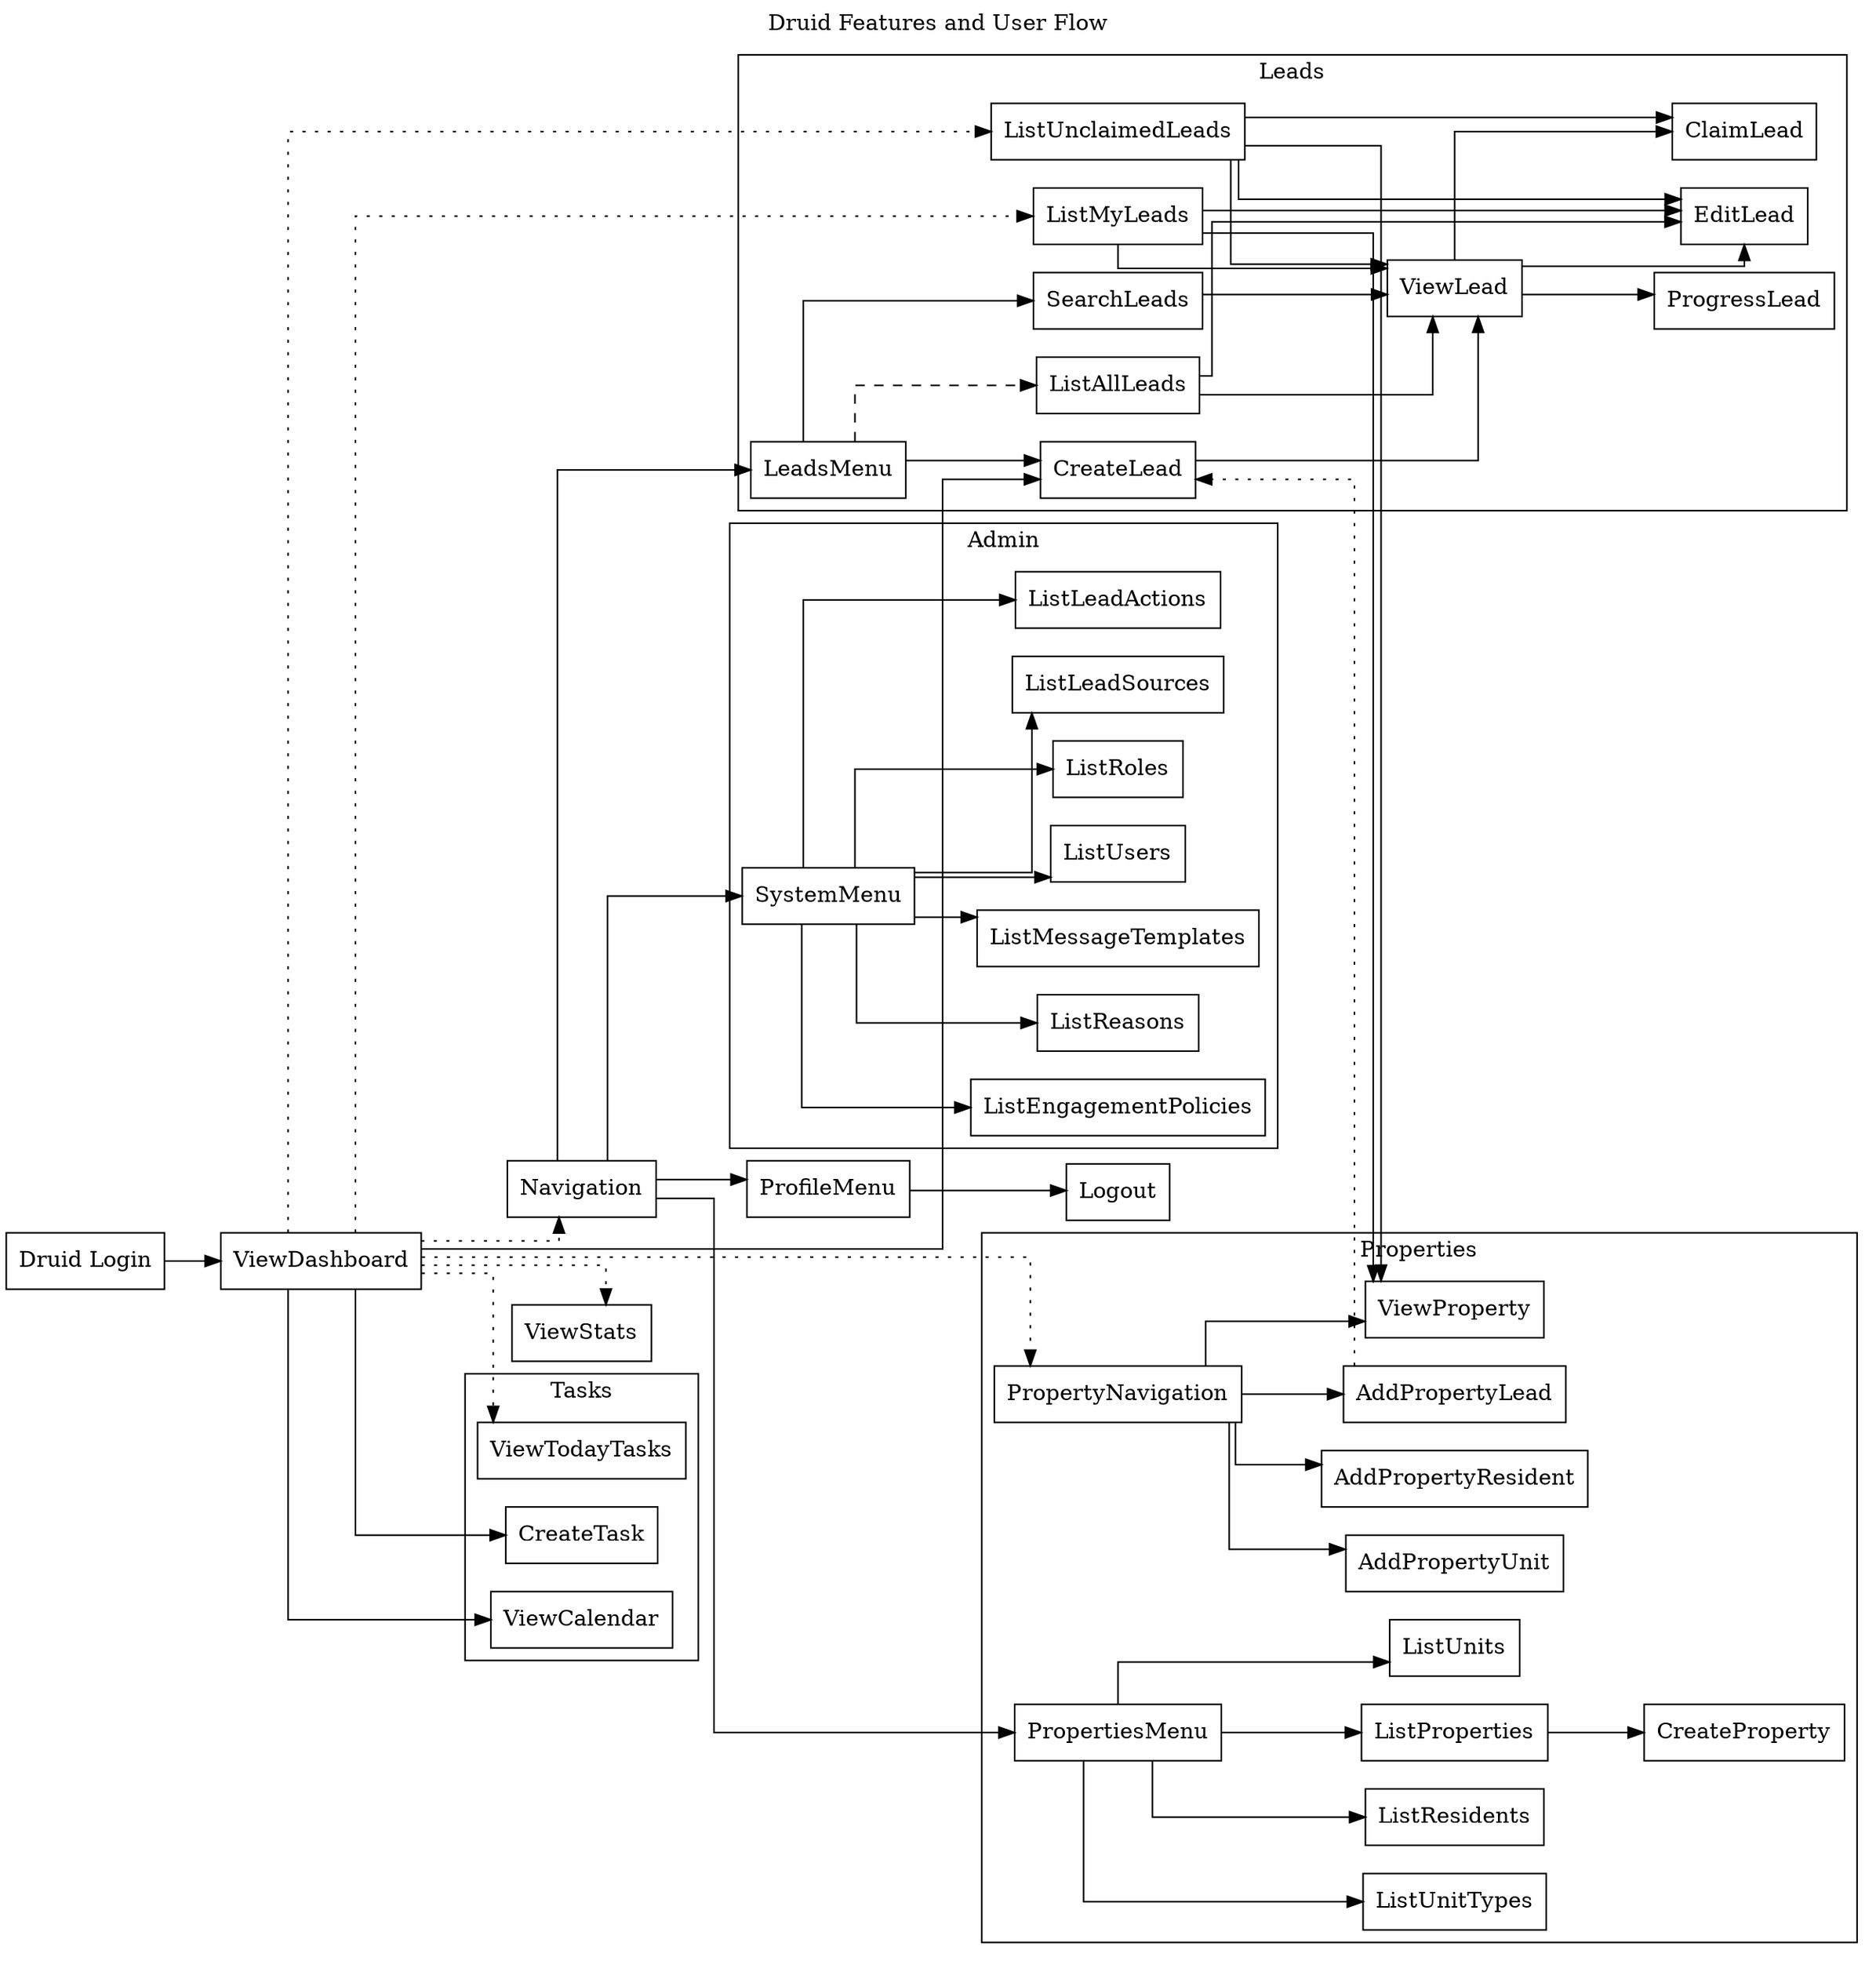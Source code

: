 digraph DruidAppHierarchy {
  label="Druid Features and User Flow";
  labelloc="t";
  node[shape="rect"];
  splines="ortho";
  rankdir="LR";

  Druid[label="Druid Login"];

  Druid->ViewDashboard[style="solid"];
  ViewDashboard->ListUnclaimedLeads[style="dotted"];
  ViewDashboard->ListMyLeads[style="dotted"];
  ViewDashboard->ViewStats[style="dotted"];
  ViewDashboard->CreateLead;
  ViewDashboard->PropertyNavigation[style="dotted"];
  ViewDashboard->ViewTodayTasks[style="dotted"];
  ViewDashboard->CreateTask;
  ViewDashboard->ViewCalendar;

  ViewDashboard->Navigation[style="dotted"];
  Navigation->LeadsMenu;
  Navigation->PropertiesMenu;
  Navigation->SystemMenu;
  Navigation->ProfileMenu;

  ProfileMenu->Logout;

  subgraph cluster0 {
    label="Admin";
    SystemMenu->ListUsers;
    SystemMenu->ListRoles;
    SystemMenu->ListLeadSources;
    SystemMenu->ListLeadActions;
    SystemMenu->ListEngagementPolicies;
    SystemMenu->ListReasons;
    SystemMenu->ListMessageTemplates;
  }

  subgraph cluster1 {
    label="Leads";
    CreateLead;
    SearchLeads;

    SearchLeads->ViewLead;
    ListUnclaimedLeads->ClaimLead;
    ListUnclaimedLeads->ViewLead;
    ListUnclaimedLeads->EditLead;

    ListMyLeads->ViewLead;
    ListMyLeads->EditLead;

    ViewLead->ClaimLead;
    ViewLead->ProgressLead;
    ViewLead->EditLead;

    CreateLead->ViewLead;
    LeadsMenu->SearchLeads;
    LeadsMenu->CreateLead;
    LeadsMenu->ListAllLeads[style="dashed"];

    ListAllLeads->ViewLead;
    ListAllLeads->EditLead;
  }

  ListUnclaimedLeads->ViewProperty;
  ListMyLeads->ViewProperty;

  subgraph cluster2 {
    label="Properties";
    ViewProperty;
    CreateProperty;
    ListProperties->CreateProperty;
    PropertiesMenu->ListProperties;
    PropertiesMenu->ListResidents;
    PropertiesMenu->ListUnits;
    PropertiesMenu->ListUnitTypes;
    PropertyNavigation->ViewProperty;
    PropertyNavigation->AddPropertyLead;
    PropertyNavigation->AddPropertyUnit;
    PropertyNavigation->AddPropertyResident;

    AddPropertyLead->CreateLead[style="dotted"];
  }



  subgraph cluster3 {
    label="Tasks";
    ViewTodayTasks;
    ViewCalendar;
    CreateTask;
  }

}
